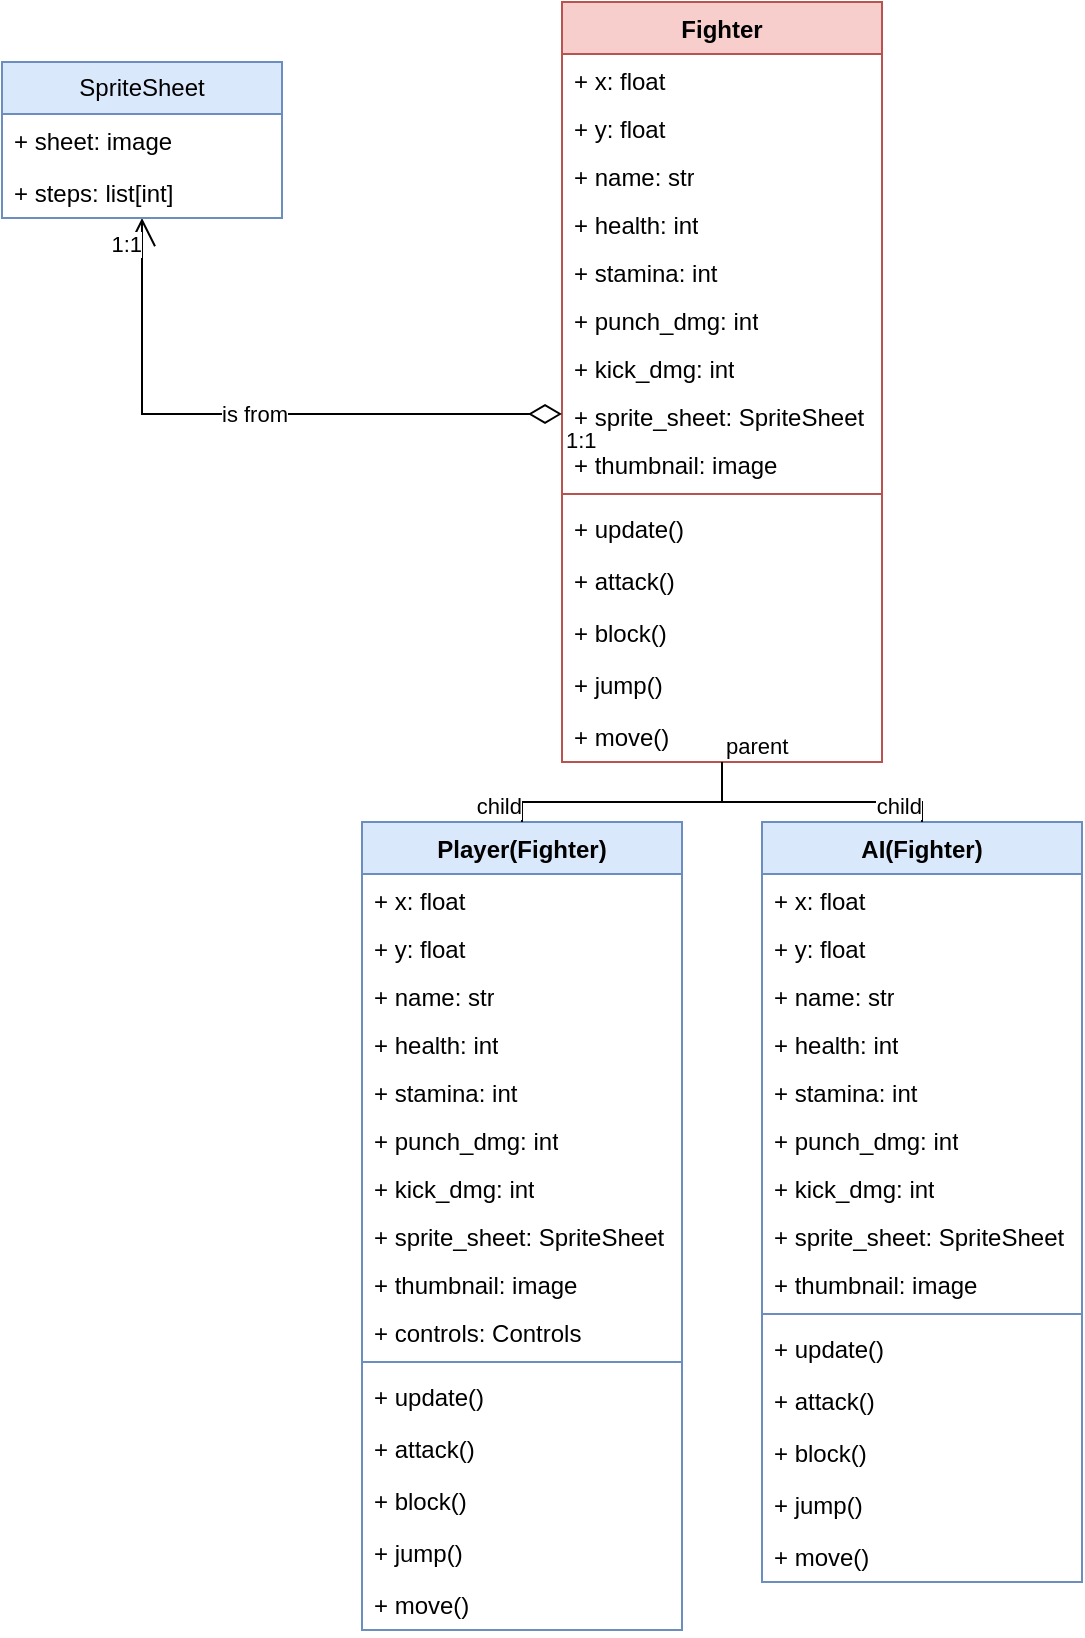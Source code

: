 <mxfile version="24.8.4">
  <diagram name="1 oldal" id="AO9EqF0Pw0XHUYTM5-0S">
    <mxGraphModel dx="1687" dy="868" grid="1" gridSize="10" guides="1" tooltips="1" connect="1" arrows="1" fold="1" page="1" pageScale="1" pageWidth="1600" pageHeight="900" math="0" shadow="0">
      <root>
        <mxCell id="0" />
        <mxCell id="1" parent="0" />
        <mxCell id="5-NTMnnVonEZ9g2xOe2K-20" value="Fighter" style="swimlane;fontStyle=1;align=center;verticalAlign=top;childLayout=stackLayout;horizontal=1;startSize=26;horizontalStack=0;resizeParent=1;resizeParentMax=0;resizeLast=0;collapsible=1;marginBottom=0;whiteSpace=wrap;html=1;fillColor=#f8cecc;strokeColor=#b85450;shadow=0;rounded=0;glass=0;swimlaneLine=1;" vertex="1" parent="1">
          <mxGeometry x="320" y="60" width="160" height="380" as="geometry" />
        </mxCell>
        <mxCell id="5-NTMnnVonEZ9g2xOe2K-93" value="+ x: float" style="text;strokeColor=none;fillColor=none;align=left;verticalAlign=top;spacingLeft=4;spacingRight=4;overflow=hidden;rotatable=0;points=[[0,0.5],[1,0.5]];portConstraint=eastwest;whiteSpace=wrap;html=1;" vertex="1" parent="5-NTMnnVonEZ9g2xOe2K-20">
          <mxGeometry y="26" width="160" height="24" as="geometry" />
        </mxCell>
        <mxCell id="5-NTMnnVonEZ9g2xOe2K-94" value="+ y: float" style="text;strokeColor=none;fillColor=none;align=left;verticalAlign=top;spacingLeft=4;spacingRight=4;overflow=hidden;rotatable=0;points=[[0,0.5],[1,0.5]];portConstraint=eastwest;whiteSpace=wrap;html=1;" vertex="1" parent="5-NTMnnVonEZ9g2xOe2K-20">
          <mxGeometry y="50" width="160" height="24" as="geometry" />
        </mxCell>
        <mxCell id="5-NTMnnVonEZ9g2xOe2K-21" value="+ name: str" style="text;strokeColor=none;fillColor=none;align=left;verticalAlign=top;spacingLeft=4;spacingRight=4;overflow=hidden;rotatable=0;points=[[0,0.5],[1,0.5]];portConstraint=eastwest;whiteSpace=wrap;html=1;" vertex="1" parent="5-NTMnnVonEZ9g2xOe2K-20">
          <mxGeometry y="74" width="160" height="24" as="geometry" />
        </mxCell>
        <mxCell id="5-NTMnnVonEZ9g2xOe2K-26" value="+ health: int" style="text;strokeColor=none;fillColor=none;align=left;verticalAlign=top;spacingLeft=4;spacingRight=4;overflow=hidden;rotatable=0;points=[[0,0.5],[1,0.5]];portConstraint=eastwest;whiteSpace=wrap;html=1;" vertex="1" parent="5-NTMnnVonEZ9g2xOe2K-20">
          <mxGeometry y="98" width="160" height="24" as="geometry" />
        </mxCell>
        <mxCell id="5-NTMnnVonEZ9g2xOe2K-31" value="+ stamina: int" style="text;strokeColor=none;fillColor=none;align=left;verticalAlign=top;spacingLeft=4;spacingRight=4;overflow=hidden;rotatable=0;points=[[0,0.5],[1,0.5]];portConstraint=eastwest;whiteSpace=wrap;html=1;" vertex="1" parent="5-NTMnnVonEZ9g2xOe2K-20">
          <mxGeometry y="122" width="160" height="24" as="geometry" />
        </mxCell>
        <mxCell id="5-NTMnnVonEZ9g2xOe2K-30" value="+ punch_dmg: int" style="text;strokeColor=none;fillColor=none;align=left;verticalAlign=top;spacingLeft=4;spacingRight=4;overflow=hidden;rotatable=0;points=[[0,0.5],[1,0.5]];portConstraint=eastwest;whiteSpace=wrap;html=1;" vertex="1" parent="5-NTMnnVonEZ9g2xOe2K-20">
          <mxGeometry y="146" width="160" height="24" as="geometry" />
        </mxCell>
        <mxCell id="5-NTMnnVonEZ9g2xOe2K-29" value="+ kick_dmg: int" style="text;strokeColor=none;fillColor=none;align=left;verticalAlign=top;spacingLeft=4;spacingRight=4;overflow=hidden;rotatable=0;points=[[0,0.5],[1,0.5]];portConstraint=eastwest;whiteSpace=wrap;html=1;" vertex="1" parent="5-NTMnnVonEZ9g2xOe2K-20">
          <mxGeometry y="170" width="160" height="24" as="geometry" />
        </mxCell>
        <mxCell id="5-NTMnnVonEZ9g2xOe2K-28" value="+ sprite_sheet: SpriteSheet" style="text;strokeColor=none;fillColor=none;align=left;verticalAlign=top;spacingLeft=4;spacingRight=4;overflow=hidden;rotatable=0;points=[[0,0.5],[1,0.5]];portConstraint=eastwest;whiteSpace=wrap;html=1;" vertex="1" parent="5-NTMnnVonEZ9g2xOe2K-20">
          <mxGeometry y="194" width="160" height="24" as="geometry" />
        </mxCell>
        <mxCell id="5-NTMnnVonEZ9g2xOe2K-27" value="+ thumbnail: image" style="text;strokeColor=none;fillColor=none;align=left;verticalAlign=top;spacingLeft=4;spacingRight=4;overflow=hidden;rotatable=0;points=[[0,0.5],[1,0.5]];portConstraint=eastwest;whiteSpace=wrap;html=1;" vertex="1" parent="5-NTMnnVonEZ9g2xOe2K-20">
          <mxGeometry y="218" width="160" height="24" as="geometry" />
        </mxCell>
        <mxCell id="5-NTMnnVonEZ9g2xOe2K-22" value="" style="line;strokeWidth=1;fillColor=none;align=left;verticalAlign=middle;spacingTop=-1;spacingLeft=3;spacingRight=3;rotatable=0;labelPosition=right;points=[];portConstraint=eastwest;strokeColor=inherit;" vertex="1" parent="5-NTMnnVonEZ9g2xOe2K-20">
          <mxGeometry y="242" width="160" height="8" as="geometry" />
        </mxCell>
        <mxCell id="5-NTMnnVonEZ9g2xOe2K-23" value="+ update()" style="text;strokeColor=none;fillColor=none;align=left;verticalAlign=top;spacingLeft=4;spacingRight=4;overflow=hidden;rotatable=0;points=[[0,0.5],[1,0.5]];portConstraint=eastwest;whiteSpace=wrap;html=1;" vertex="1" parent="5-NTMnnVonEZ9g2xOe2K-20">
          <mxGeometry y="250" width="160" height="26" as="geometry" />
        </mxCell>
        <mxCell id="5-NTMnnVonEZ9g2xOe2K-32" value="+ attack()" style="text;strokeColor=none;fillColor=none;align=left;verticalAlign=top;spacingLeft=4;spacingRight=4;overflow=hidden;rotatable=0;points=[[0,0.5],[1,0.5]];portConstraint=eastwest;whiteSpace=wrap;html=1;" vertex="1" parent="5-NTMnnVonEZ9g2xOe2K-20">
          <mxGeometry y="276" width="160" height="26" as="geometry" />
        </mxCell>
        <mxCell id="5-NTMnnVonEZ9g2xOe2K-39" value="+ block()" style="text;strokeColor=none;fillColor=none;align=left;verticalAlign=top;spacingLeft=4;spacingRight=4;overflow=hidden;rotatable=0;points=[[0,0.5],[1,0.5]];portConstraint=eastwest;whiteSpace=wrap;html=1;" vertex="1" parent="5-NTMnnVonEZ9g2xOe2K-20">
          <mxGeometry y="302" width="160" height="26" as="geometry" />
        </mxCell>
        <mxCell id="5-NTMnnVonEZ9g2xOe2K-38" value="+ jump()" style="text;strokeColor=none;fillColor=none;align=left;verticalAlign=top;spacingLeft=4;spacingRight=4;overflow=hidden;rotatable=0;points=[[0,0.5],[1,0.5]];portConstraint=eastwest;whiteSpace=wrap;html=1;" vertex="1" parent="5-NTMnnVonEZ9g2xOe2K-20">
          <mxGeometry y="328" width="160" height="26" as="geometry" />
        </mxCell>
        <mxCell id="5-NTMnnVonEZ9g2xOe2K-37" value="+ move()" style="text;strokeColor=none;fillColor=none;align=left;verticalAlign=top;spacingLeft=4;spacingRight=4;overflow=hidden;rotatable=0;points=[[0,0.5],[1,0.5]];portConstraint=eastwest;whiteSpace=wrap;html=1;" vertex="1" parent="5-NTMnnVonEZ9g2xOe2K-20">
          <mxGeometry y="354" width="160" height="26" as="geometry" />
        </mxCell>
        <mxCell id="5-NTMnnVonEZ9g2xOe2K-44" value="is from" style="endArrow=open;html=1;endSize=12;startArrow=diamondThin;startSize=14;startFill=0;edgeStyle=orthogonalEdgeStyle;rounded=0;exitX=0;exitY=0.5;exitDx=0;exitDy=0;" edge="1" parent="1" source="5-NTMnnVonEZ9g2xOe2K-28" target="5-NTMnnVonEZ9g2xOe2K-47">
          <mxGeometry relative="1" as="geometry">
            <mxPoint x="100" y="300" as="sourcePoint" />
            <mxPoint x="120" y="360" as="targetPoint" />
          </mxGeometry>
        </mxCell>
        <mxCell id="5-NTMnnVonEZ9g2xOe2K-45" value="1:1" style="edgeLabel;resizable=0;html=1;align=left;verticalAlign=top;" connectable="0" vertex="1" parent="5-NTMnnVonEZ9g2xOe2K-44">
          <mxGeometry x="-1" relative="1" as="geometry" />
        </mxCell>
        <mxCell id="5-NTMnnVonEZ9g2xOe2K-46" value="1:1" style="edgeLabel;resizable=0;html=1;align=right;verticalAlign=top;" connectable="0" vertex="1" parent="5-NTMnnVonEZ9g2xOe2K-44">
          <mxGeometry x="1" relative="1" as="geometry" />
        </mxCell>
        <mxCell id="5-NTMnnVonEZ9g2xOe2K-47" value="SpriteSheet" style="swimlane;fontStyle=0;childLayout=stackLayout;horizontal=1;startSize=26;fillColor=#dae8fc;horizontalStack=0;resizeParent=1;resizeParentMax=0;resizeLast=0;collapsible=1;marginBottom=0;whiteSpace=wrap;html=1;strokeColor=#6c8ebf;" vertex="1" parent="1">
          <mxGeometry x="40" y="90" width="140" height="78" as="geometry" />
        </mxCell>
        <mxCell id="5-NTMnnVonEZ9g2xOe2K-49" value="+ sheet: image" style="text;strokeColor=none;fillColor=none;align=left;verticalAlign=top;spacingLeft=4;spacingRight=4;overflow=hidden;rotatable=0;points=[[0,0.5],[1,0.5]];portConstraint=eastwest;whiteSpace=wrap;html=1;" vertex="1" parent="5-NTMnnVonEZ9g2xOe2K-47">
          <mxGeometry y="26" width="140" height="26" as="geometry" />
        </mxCell>
        <mxCell id="5-NTMnnVonEZ9g2xOe2K-51" value="+ steps: list[int]" style="text;strokeColor=none;fillColor=none;align=left;verticalAlign=top;spacingLeft=4;spacingRight=4;overflow=hidden;rotatable=0;points=[[0,0.5],[1,0.5]];portConstraint=eastwest;whiteSpace=wrap;html=1;" vertex="1" parent="5-NTMnnVonEZ9g2xOe2K-47">
          <mxGeometry y="52" width="140" height="26" as="geometry" />
        </mxCell>
        <mxCell id="5-NTMnnVonEZ9g2xOe2K-52" value="Player(Fighter)" style="swimlane;fontStyle=1;align=center;verticalAlign=top;childLayout=stackLayout;horizontal=1;startSize=26;horizontalStack=0;resizeParent=1;resizeParentMax=0;resizeLast=0;collapsible=1;marginBottom=0;whiteSpace=wrap;html=1;fillColor=#dae8fc;strokeColor=#6c8ebf;" vertex="1" parent="1">
          <mxGeometry x="220" y="470" width="160" height="404" as="geometry" />
        </mxCell>
        <mxCell id="5-NTMnnVonEZ9g2xOe2K-92" value="+ x: float" style="text;align=left;verticalAlign=top;spacingLeft=4;spacingRight=4;overflow=hidden;rotatable=0;points=[[0,0.5],[1,0.5]];portConstraint=eastwest;whiteSpace=wrap;html=1;" vertex="1" parent="5-NTMnnVonEZ9g2xOe2K-52">
          <mxGeometry y="26" width="160" height="24" as="geometry" />
        </mxCell>
        <mxCell id="5-NTMnnVonEZ9g2xOe2K-95" value="+ y: float" style="text;align=left;verticalAlign=top;spacingLeft=4;spacingRight=4;overflow=hidden;rotatable=0;points=[[0,0.5],[1,0.5]];portConstraint=eastwest;whiteSpace=wrap;html=1;" vertex="1" parent="5-NTMnnVonEZ9g2xOe2K-52">
          <mxGeometry y="50" width="160" height="24" as="geometry" />
        </mxCell>
        <mxCell id="5-NTMnnVonEZ9g2xOe2K-53" value="+ name: str" style="text;align=left;verticalAlign=top;spacingLeft=4;spacingRight=4;overflow=hidden;rotatable=0;points=[[0,0.5],[1,0.5]];portConstraint=eastwest;whiteSpace=wrap;html=1;" vertex="1" parent="5-NTMnnVonEZ9g2xOe2K-52">
          <mxGeometry y="74" width="160" height="24" as="geometry" />
        </mxCell>
        <mxCell id="5-NTMnnVonEZ9g2xOe2K-54" value="+ health: int" style="text;align=left;verticalAlign=top;spacingLeft=4;spacingRight=4;overflow=hidden;rotatable=0;points=[[0,0.5],[1,0.5]];portConstraint=eastwest;whiteSpace=wrap;html=1;" vertex="1" parent="5-NTMnnVonEZ9g2xOe2K-52">
          <mxGeometry y="98" width="160" height="24" as="geometry" />
        </mxCell>
        <mxCell id="5-NTMnnVonEZ9g2xOe2K-55" value="+ stamina: int" style="text;align=left;verticalAlign=top;spacingLeft=4;spacingRight=4;overflow=hidden;rotatable=0;points=[[0,0.5],[1,0.5]];portConstraint=eastwest;whiteSpace=wrap;html=1;" vertex="1" parent="5-NTMnnVonEZ9g2xOe2K-52">
          <mxGeometry y="122" width="160" height="24" as="geometry" />
        </mxCell>
        <mxCell id="5-NTMnnVonEZ9g2xOe2K-56" value="+ punch_dmg: int" style="text;align=left;verticalAlign=top;spacingLeft=4;spacingRight=4;overflow=hidden;rotatable=0;points=[[0,0.5],[1,0.5]];portConstraint=eastwest;whiteSpace=wrap;html=1;" vertex="1" parent="5-NTMnnVonEZ9g2xOe2K-52">
          <mxGeometry y="146" width="160" height="24" as="geometry" />
        </mxCell>
        <mxCell id="5-NTMnnVonEZ9g2xOe2K-57" value="+ kick_dmg: int" style="text;align=left;verticalAlign=top;spacingLeft=4;spacingRight=4;overflow=hidden;rotatable=0;points=[[0,0.5],[1,0.5]];portConstraint=eastwest;whiteSpace=wrap;html=1;" vertex="1" parent="5-NTMnnVonEZ9g2xOe2K-52">
          <mxGeometry y="170" width="160" height="24" as="geometry" />
        </mxCell>
        <mxCell id="5-NTMnnVonEZ9g2xOe2K-58" value="+ sprite_sheet: SpriteSheet" style="text;align=left;verticalAlign=top;spacingLeft=4;spacingRight=4;overflow=hidden;rotatable=0;points=[[0,0.5],[1,0.5]];portConstraint=eastwest;whiteSpace=wrap;html=1;" vertex="1" parent="5-NTMnnVonEZ9g2xOe2K-52">
          <mxGeometry y="194" width="160" height="24" as="geometry" />
        </mxCell>
        <mxCell id="5-NTMnnVonEZ9g2xOe2K-59" value="+ thumbnail: image" style="text;align=left;verticalAlign=top;spacingLeft=4;spacingRight=4;overflow=hidden;rotatable=0;points=[[0,0.5],[1,0.5]];portConstraint=eastwest;whiteSpace=wrap;html=1;" vertex="1" parent="5-NTMnnVonEZ9g2xOe2K-52">
          <mxGeometry y="218" width="160" height="24" as="geometry" />
        </mxCell>
        <mxCell id="5-NTMnnVonEZ9g2xOe2K-70" value="+ controls: Controls" style="text;align=left;verticalAlign=top;spacingLeft=4;spacingRight=4;overflow=hidden;rotatable=0;points=[[0,0.5],[1,0.5]];portConstraint=eastwest;whiteSpace=wrap;html=1;" vertex="1" parent="5-NTMnnVonEZ9g2xOe2K-52">
          <mxGeometry y="242" width="160" height="24" as="geometry" />
        </mxCell>
        <mxCell id="5-NTMnnVonEZ9g2xOe2K-60" value="" style="line;strokeWidth=1;fillColor=none;align=left;verticalAlign=middle;spacingTop=-1;spacingLeft=3;spacingRight=3;rotatable=0;labelPosition=right;points=[];portConstraint=eastwest;strokeColor=inherit;" vertex="1" parent="5-NTMnnVonEZ9g2xOe2K-52">
          <mxGeometry y="266" width="160" height="8" as="geometry" />
        </mxCell>
        <mxCell id="5-NTMnnVonEZ9g2xOe2K-61" value="+ update()" style="text;strokeColor=none;fillColor=none;align=left;verticalAlign=top;spacingLeft=4;spacingRight=4;overflow=hidden;rotatable=0;points=[[0,0.5],[1,0.5]];portConstraint=eastwest;whiteSpace=wrap;html=1;" vertex="1" parent="5-NTMnnVonEZ9g2xOe2K-52">
          <mxGeometry y="274" width="160" height="26" as="geometry" />
        </mxCell>
        <mxCell id="5-NTMnnVonEZ9g2xOe2K-62" value="+ attack()" style="text;strokeColor=none;fillColor=none;align=left;verticalAlign=top;spacingLeft=4;spacingRight=4;overflow=hidden;rotatable=0;points=[[0,0.5],[1,0.5]];portConstraint=eastwest;whiteSpace=wrap;html=1;" vertex="1" parent="5-NTMnnVonEZ9g2xOe2K-52">
          <mxGeometry y="300" width="160" height="26" as="geometry" />
        </mxCell>
        <mxCell id="5-NTMnnVonEZ9g2xOe2K-63" value="+ block()" style="text;strokeColor=none;fillColor=none;align=left;verticalAlign=top;spacingLeft=4;spacingRight=4;overflow=hidden;rotatable=0;points=[[0,0.5],[1,0.5]];portConstraint=eastwest;whiteSpace=wrap;html=1;" vertex="1" parent="5-NTMnnVonEZ9g2xOe2K-52">
          <mxGeometry y="326" width="160" height="26" as="geometry" />
        </mxCell>
        <mxCell id="5-NTMnnVonEZ9g2xOe2K-64" value="+ jump()" style="text;strokeColor=none;fillColor=none;align=left;verticalAlign=top;spacingLeft=4;spacingRight=4;overflow=hidden;rotatable=0;points=[[0,0.5],[1,0.5]];portConstraint=eastwest;whiteSpace=wrap;html=1;" vertex="1" parent="5-NTMnnVonEZ9g2xOe2K-52">
          <mxGeometry y="352" width="160" height="26" as="geometry" />
        </mxCell>
        <mxCell id="5-NTMnnVonEZ9g2xOe2K-65" value="+ move()" style="text;strokeColor=none;fillColor=none;align=left;verticalAlign=top;spacingLeft=4;spacingRight=4;overflow=hidden;rotatable=0;points=[[0,0.5],[1,0.5]];portConstraint=eastwest;whiteSpace=wrap;html=1;" vertex="1" parent="5-NTMnnVonEZ9g2xOe2K-52">
          <mxGeometry y="378" width="160" height="26" as="geometry" />
        </mxCell>
        <mxCell id="5-NTMnnVonEZ9g2xOe2K-67" value="" style="endArrow=none;html=1;edgeStyle=orthogonalEdgeStyle;rounded=0;entryX=0.5;entryY=0;entryDx=0;entryDy=0;" edge="1" parent="1" source="5-NTMnnVonEZ9g2xOe2K-20" target="5-NTMnnVonEZ9g2xOe2K-52">
          <mxGeometry relative="1" as="geometry">
            <mxPoint x="330" y="380" as="sourcePoint" />
            <mxPoint x="210" y="467" as="targetPoint" />
            <Array as="points">
              <mxPoint x="400" y="460" />
              <mxPoint x="300" y="460" />
            </Array>
          </mxGeometry>
        </mxCell>
        <mxCell id="5-NTMnnVonEZ9g2xOe2K-68" value="parent" style="edgeLabel;resizable=0;html=1;align=left;verticalAlign=bottom;" connectable="0" vertex="1" parent="5-NTMnnVonEZ9g2xOe2K-67">
          <mxGeometry x="-1" relative="1" as="geometry" />
        </mxCell>
        <mxCell id="5-NTMnnVonEZ9g2xOe2K-69" value="child" style="edgeLabel;resizable=0;html=1;align=right;verticalAlign=bottom;" connectable="0" vertex="1" parent="5-NTMnnVonEZ9g2xOe2K-67">
          <mxGeometry x="1" relative="1" as="geometry" />
        </mxCell>
        <mxCell id="5-NTMnnVonEZ9g2xOe2K-71" value="AI(Fighter)" style="swimlane;fontStyle=1;align=center;verticalAlign=top;childLayout=stackLayout;horizontal=1;startSize=26;horizontalStack=0;resizeParent=1;resizeParentMax=0;resizeLast=0;collapsible=1;marginBottom=0;whiteSpace=wrap;html=1;fillColor=#dae8fc;strokeColor=#6c8ebf;" vertex="1" parent="1">
          <mxGeometry x="420" y="470" width="160" height="380" as="geometry" />
        </mxCell>
        <mxCell id="5-NTMnnVonEZ9g2xOe2K-96" value="+ x: float" style="text;align=left;verticalAlign=top;spacingLeft=4;spacingRight=4;overflow=hidden;rotatable=0;points=[[0,0.5],[1,0.5]];portConstraint=eastwest;whiteSpace=wrap;html=1;" vertex="1" parent="5-NTMnnVonEZ9g2xOe2K-71">
          <mxGeometry y="26" width="160" height="24" as="geometry" />
        </mxCell>
        <mxCell id="5-NTMnnVonEZ9g2xOe2K-97" value="+ y: float" style="text;align=left;verticalAlign=top;spacingLeft=4;spacingRight=4;overflow=hidden;rotatable=0;points=[[0,0.5],[1,0.5]];portConstraint=eastwest;whiteSpace=wrap;html=1;" vertex="1" parent="5-NTMnnVonEZ9g2xOe2K-71">
          <mxGeometry y="50" width="160" height="24" as="geometry" />
        </mxCell>
        <mxCell id="5-NTMnnVonEZ9g2xOe2K-72" value="+ name: str" style="text;align=left;verticalAlign=top;spacingLeft=4;spacingRight=4;overflow=hidden;rotatable=0;points=[[0,0.5],[1,0.5]];portConstraint=eastwest;whiteSpace=wrap;html=1;" vertex="1" parent="5-NTMnnVonEZ9g2xOe2K-71">
          <mxGeometry y="74" width="160" height="24" as="geometry" />
        </mxCell>
        <mxCell id="5-NTMnnVonEZ9g2xOe2K-73" value="+ health: int" style="text;align=left;verticalAlign=top;spacingLeft=4;spacingRight=4;overflow=hidden;rotatable=0;points=[[0,0.5],[1,0.5]];portConstraint=eastwest;whiteSpace=wrap;html=1;" vertex="1" parent="5-NTMnnVonEZ9g2xOe2K-71">
          <mxGeometry y="98" width="160" height="24" as="geometry" />
        </mxCell>
        <mxCell id="5-NTMnnVonEZ9g2xOe2K-74" value="+ stamina: int" style="text;align=left;verticalAlign=top;spacingLeft=4;spacingRight=4;overflow=hidden;rotatable=0;points=[[0,0.5],[1,0.5]];portConstraint=eastwest;whiteSpace=wrap;html=1;" vertex="1" parent="5-NTMnnVonEZ9g2xOe2K-71">
          <mxGeometry y="122" width="160" height="24" as="geometry" />
        </mxCell>
        <mxCell id="5-NTMnnVonEZ9g2xOe2K-75" value="+ punch_dmg: int" style="text;align=left;verticalAlign=top;spacingLeft=4;spacingRight=4;overflow=hidden;rotatable=0;points=[[0,0.5],[1,0.5]];portConstraint=eastwest;whiteSpace=wrap;html=1;" vertex="1" parent="5-NTMnnVonEZ9g2xOe2K-71">
          <mxGeometry y="146" width="160" height="24" as="geometry" />
        </mxCell>
        <mxCell id="5-NTMnnVonEZ9g2xOe2K-76" value="+ kick_dmg: int" style="text;align=left;verticalAlign=top;spacingLeft=4;spacingRight=4;overflow=hidden;rotatable=0;points=[[0,0.5],[1,0.5]];portConstraint=eastwest;whiteSpace=wrap;html=1;" vertex="1" parent="5-NTMnnVonEZ9g2xOe2K-71">
          <mxGeometry y="170" width="160" height="24" as="geometry" />
        </mxCell>
        <mxCell id="5-NTMnnVonEZ9g2xOe2K-77" value="+ sprite_sheet: SpriteSheet" style="text;align=left;verticalAlign=top;spacingLeft=4;spacingRight=4;overflow=hidden;rotatable=0;points=[[0,0.5],[1,0.5]];portConstraint=eastwest;whiteSpace=wrap;html=1;" vertex="1" parent="5-NTMnnVonEZ9g2xOe2K-71">
          <mxGeometry y="194" width="160" height="24" as="geometry" />
        </mxCell>
        <mxCell id="5-NTMnnVonEZ9g2xOe2K-78" value="+ thumbnail: image" style="text;align=left;verticalAlign=top;spacingLeft=4;spacingRight=4;overflow=hidden;rotatable=0;points=[[0,0.5],[1,0.5]];portConstraint=eastwest;whiteSpace=wrap;html=1;" vertex="1" parent="5-NTMnnVonEZ9g2xOe2K-71">
          <mxGeometry y="218" width="160" height="24" as="geometry" />
        </mxCell>
        <mxCell id="5-NTMnnVonEZ9g2xOe2K-80" value="" style="line;strokeWidth=1;fillColor=none;align=left;verticalAlign=middle;spacingTop=-1;spacingLeft=3;spacingRight=3;rotatable=0;labelPosition=right;points=[];portConstraint=eastwest;strokeColor=inherit;" vertex="1" parent="5-NTMnnVonEZ9g2xOe2K-71">
          <mxGeometry y="242" width="160" height="8" as="geometry" />
        </mxCell>
        <mxCell id="5-NTMnnVonEZ9g2xOe2K-81" value="+ update()" style="text;strokeColor=none;fillColor=none;align=left;verticalAlign=top;spacingLeft=4;spacingRight=4;overflow=hidden;rotatable=0;points=[[0,0.5],[1,0.5]];portConstraint=eastwest;whiteSpace=wrap;html=1;" vertex="1" parent="5-NTMnnVonEZ9g2xOe2K-71">
          <mxGeometry y="250" width="160" height="26" as="geometry" />
        </mxCell>
        <mxCell id="5-NTMnnVonEZ9g2xOe2K-82" value="+ attack()" style="text;strokeColor=none;fillColor=none;align=left;verticalAlign=top;spacingLeft=4;spacingRight=4;overflow=hidden;rotatable=0;points=[[0,0.5],[1,0.5]];portConstraint=eastwest;whiteSpace=wrap;html=1;" vertex="1" parent="5-NTMnnVonEZ9g2xOe2K-71">
          <mxGeometry y="276" width="160" height="26" as="geometry" />
        </mxCell>
        <mxCell id="5-NTMnnVonEZ9g2xOe2K-83" value="+ block()" style="text;strokeColor=none;fillColor=none;align=left;verticalAlign=top;spacingLeft=4;spacingRight=4;overflow=hidden;rotatable=0;points=[[0,0.5],[1,0.5]];portConstraint=eastwest;whiteSpace=wrap;html=1;" vertex="1" parent="5-NTMnnVonEZ9g2xOe2K-71">
          <mxGeometry y="302" width="160" height="26" as="geometry" />
        </mxCell>
        <mxCell id="5-NTMnnVonEZ9g2xOe2K-84" value="+ jump()" style="text;strokeColor=none;fillColor=none;align=left;verticalAlign=top;spacingLeft=4;spacingRight=4;overflow=hidden;rotatable=0;points=[[0,0.5],[1,0.5]];portConstraint=eastwest;whiteSpace=wrap;html=1;" vertex="1" parent="5-NTMnnVonEZ9g2xOe2K-71">
          <mxGeometry y="328" width="160" height="26" as="geometry" />
        </mxCell>
        <mxCell id="5-NTMnnVonEZ9g2xOe2K-85" value="+ move()" style="text;strokeColor=none;fillColor=none;align=left;verticalAlign=top;spacingLeft=4;spacingRight=4;overflow=hidden;rotatable=0;points=[[0,0.5],[1,0.5]];portConstraint=eastwest;whiteSpace=wrap;html=1;" vertex="1" parent="5-NTMnnVonEZ9g2xOe2K-71">
          <mxGeometry y="354" width="160" height="26" as="geometry" />
        </mxCell>
        <mxCell id="5-NTMnnVonEZ9g2xOe2K-87" value="" style="endArrow=none;html=1;edgeStyle=orthogonalEdgeStyle;rounded=0;" edge="1" parent="1" source="5-NTMnnVonEZ9g2xOe2K-20" target="5-NTMnnVonEZ9g2xOe2K-71">
          <mxGeometry relative="1" as="geometry">
            <mxPoint x="520" y="410" as="sourcePoint" />
            <mxPoint x="680" y="410" as="targetPoint" />
            <Array as="points">
              <mxPoint x="400" y="460" />
              <mxPoint x="500" y="460" />
            </Array>
          </mxGeometry>
        </mxCell>
        <mxCell id="5-NTMnnVonEZ9g2xOe2K-88" value="parent" style="edgeLabel;resizable=0;html=1;align=left;verticalAlign=bottom;" connectable="0" vertex="1" parent="5-NTMnnVonEZ9g2xOe2K-87">
          <mxGeometry x="-1" relative="1" as="geometry" />
        </mxCell>
        <mxCell id="5-NTMnnVonEZ9g2xOe2K-89" value="child" style="edgeLabel;resizable=0;html=1;align=right;verticalAlign=bottom;" connectable="0" vertex="1" parent="5-NTMnnVonEZ9g2xOe2K-87">
          <mxGeometry x="1" relative="1" as="geometry" />
        </mxCell>
      </root>
    </mxGraphModel>
  </diagram>
</mxfile>
